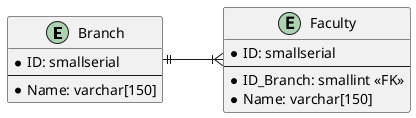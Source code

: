 @startuml
skinparam linetype ortho
left to right direction
entity Branch {
	  * ID: smallserial
	  --
	  * Name: varchar[150]
}
entity Faculty {
	  * ID: smallserial
	  --
	  * ID_Branch: smallint <<FK>>
	  * Name: varchar[150]
}

Branch ||--|{ Faculty
newpage

skinparam linetype ortho
left to right direction
entity Branch {
	  * ID: smallserial
	  --
	  * Name: varchar[150]
}
entity Faculty {
	  * ID: smallserial
	  --
	  * ID_Branch: smallint <<FK>>
	  * Name: varchar[150]
}

Branch ||--o{ Faculty
	
@enduml

